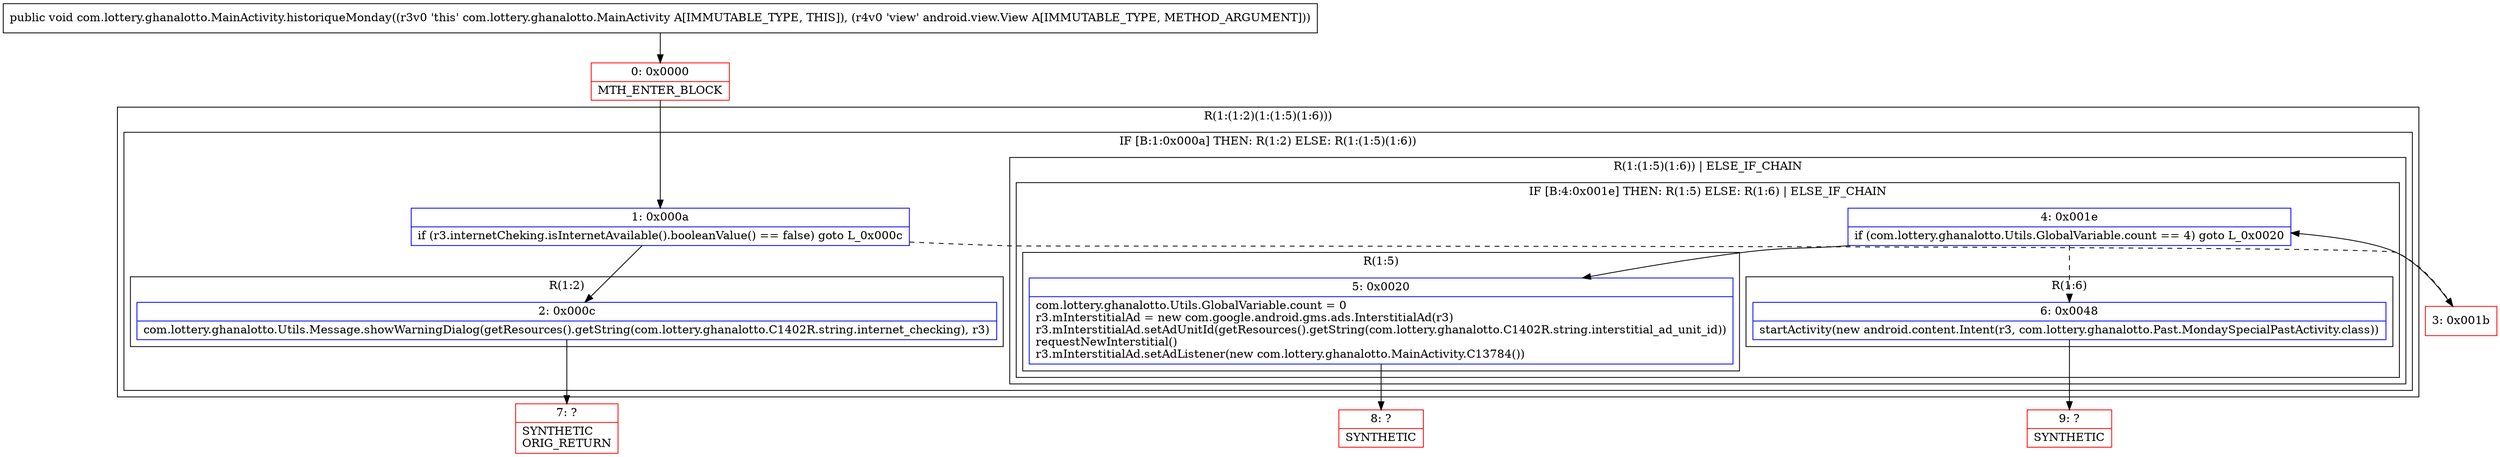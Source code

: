digraph "CFG forcom.lottery.ghanalotto.MainActivity.historiqueMonday(Landroid\/view\/View;)V" {
subgraph cluster_Region_1661123048 {
label = "R(1:(1:2)(1:(1:5)(1:6)))";
node [shape=record,color=blue];
subgraph cluster_IfRegion_1378215971 {
label = "IF [B:1:0x000a] THEN: R(1:2) ELSE: R(1:(1:5)(1:6))";
node [shape=record,color=blue];
Node_1 [shape=record,label="{1\:\ 0x000a|if (r3.internetCheking.isInternetAvailable().booleanValue() == false) goto L_0x000c\l}"];
subgraph cluster_Region_1523671955 {
label = "R(1:2)";
node [shape=record,color=blue];
Node_2 [shape=record,label="{2\:\ 0x000c|com.lottery.ghanalotto.Utils.Message.showWarningDialog(getResources().getString(com.lottery.ghanalotto.C1402R.string.internet_checking), r3)\l}"];
}
subgraph cluster_Region_392529091 {
label = "R(1:(1:5)(1:6)) | ELSE_IF_CHAIN\l";
node [shape=record,color=blue];
subgraph cluster_IfRegion_1641980478 {
label = "IF [B:4:0x001e] THEN: R(1:5) ELSE: R(1:6) | ELSE_IF_CHAIN\l";
node [shape=record,color=blue];
Node_4 [shape=record,label="{4\:\ 0x001e|if (com.lottery.ghanalotto.Utils.GlobalVariable.count == 4) goto L_0x0020\l}"];
subgraph cluster_Region_474426070 {
label = "R(1:5)";
node [shape=record,color=blue];
Node_5 [shape=record,label="{5\:\ 0x0020|com.lottery.ghanalotto.Utils.GlobalVariable.count = 0\lr3.mInterstitialAd = new com.google.android.gms.ads.InterstitialAd(r3)\lr3.mInterstitialAd.setAdUnitId(getResources().getString(com.lottery.ghanalotto.C1402R.string.interstitial_ad_unit_id))\lrequestNewInterstitial()\lr3.mInterstitialAd.setAdListener(new com.lottery.ghanalotto.MainActivity.C13784())\l}"];
}
subgraph cluster_Region_1306206006 {
label = "R(1:6)";
node [shape=record,color=blue];
Node_6 [shape=record,label="{6\:\ 0x0048|startActivity(new android.content.Intent(r3, com.lottery.ghanalotto.Past.MondaySpecialPastActivity.class))\l}"];
}
}
}
}
}
Node_0 [shape=record,color=red,label="{0\:\ 0x0000|MTH_ENTER_BLOCK\l}"];
Node_3 [shape=record,color=red,label="{3\:\ 0x001b}"];
Node_7 [shape=record,color=red,label="{7\:\ ?|SYNTHETIC\lORIG_RETURN\l}"];
Node_8 [shape=record,color=red,label="{8\:\ ?|SYNTHETIC\l}"];
Node_9 [shape=record,color=red,label="{9\:\ ?|SYNTHETIC\l}"];
MethodNode[shape=record,label="{public void com.lottery.ghanalotto.MainActivity.historiqueMonday((r3v0 'this' com.lottery.ghanalotto.MainActivity A[IMMUTABLE_TYPE, THIS]), (r4v0 'view' android.view.View A[IMMUTABLE_TYPE, METHOD_ARGUMENT])) }"];
MethodNode -> Node_0;
Node_1 -> Node_2;
Node_1 -> Node_3[style=dashed];
Node_2 -> Node_7;
Node_4 -> Node_5;
Node_4 -> Node_6[style=dashed];
Node_5 -> Node_8;
Node_6 -> Node_9;
Node_0 -> Node_1;
Node_3 -> Node_4;
}

